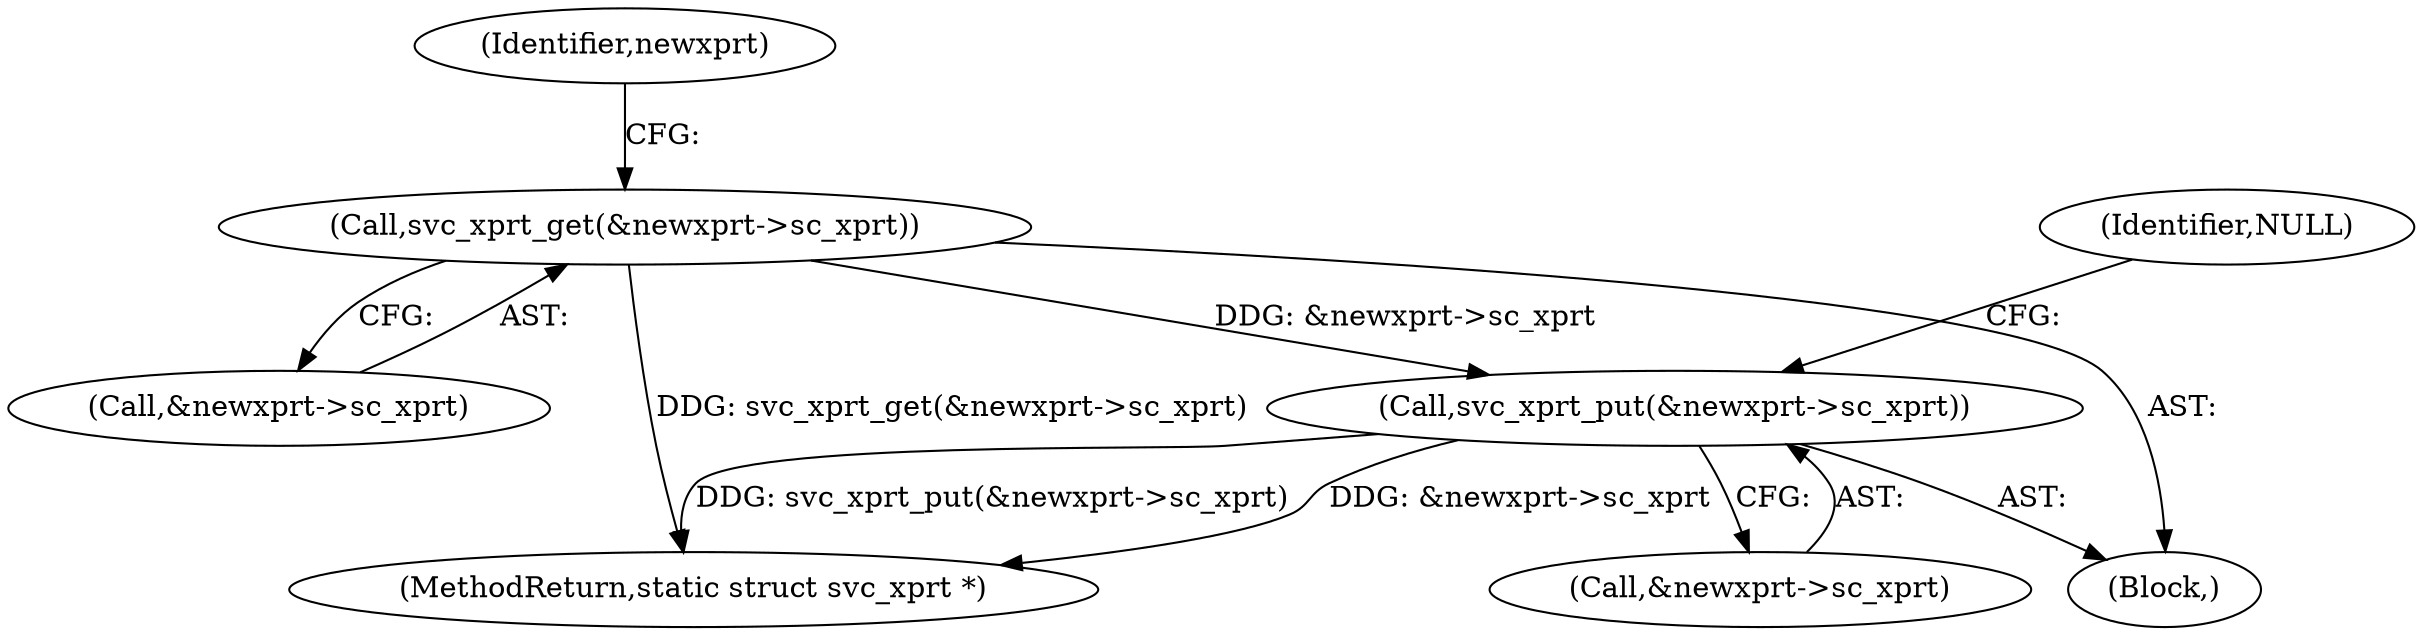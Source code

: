digraph "0_linux_c70422f760c120480fee4de6c38804c72aa26bc1_44@pointer" {
"1000810" [label="(Call,svc_xprt_put(&newxprt->sc_xprt))"];
"1000787" [label="(Call,svc_xprt_get(&newxprt->sc_xprt))"];
"1000788" [label="(Call,&newxprt->sc_xprt)"];
"1000817" [label="(MethodReturn,static struct svc_xprt *)"];
"1000811" [label="(Call,&newxprt->sc_xprt)"];
"1000787" [label="(Call,svc_xprt_get(&newxprt->sc_xprt))"];
"1000113" [label="(Block,)"];
"1000795" [label="(Identifier,newxprt)"];
"1000810" [label="(Call,svc_xprt_put(&newxprt->sc_xprt))"];
"1000816" [label="(Identifier,NULL)"];
"1000810" -> "1000113"  [label="AST: "];
"1000810" -> "1000811"  [label="CFG: "];
"1000811" -> "1000810"  [label="AST: "];
"1000816" -> "1000810"  [label="CFG: "];
"1000810" -> "1000817"  [label="DDG: svc_xprt_put(&newxprt->sc_xprt)"];
"1000810" -> "1000817"  [label="DDG: &newxprt->sc_xprt"];
"1000787" -> "1000810"  [label="DDG: &newxprt->sc_xprt"];
"1000787" -> "1000113"  [label="AST: "];
"1000787" -> "1000788"  [label="CFG: "];
"1000788" -> "1000787"  [label="AST: "];
"1000795" -> "1000787"  [label="CFG: "];
"1000787" -> "1000817"  [label="DDG: svc_xprt_get(&newxprt->sc_xprt)"];
}
